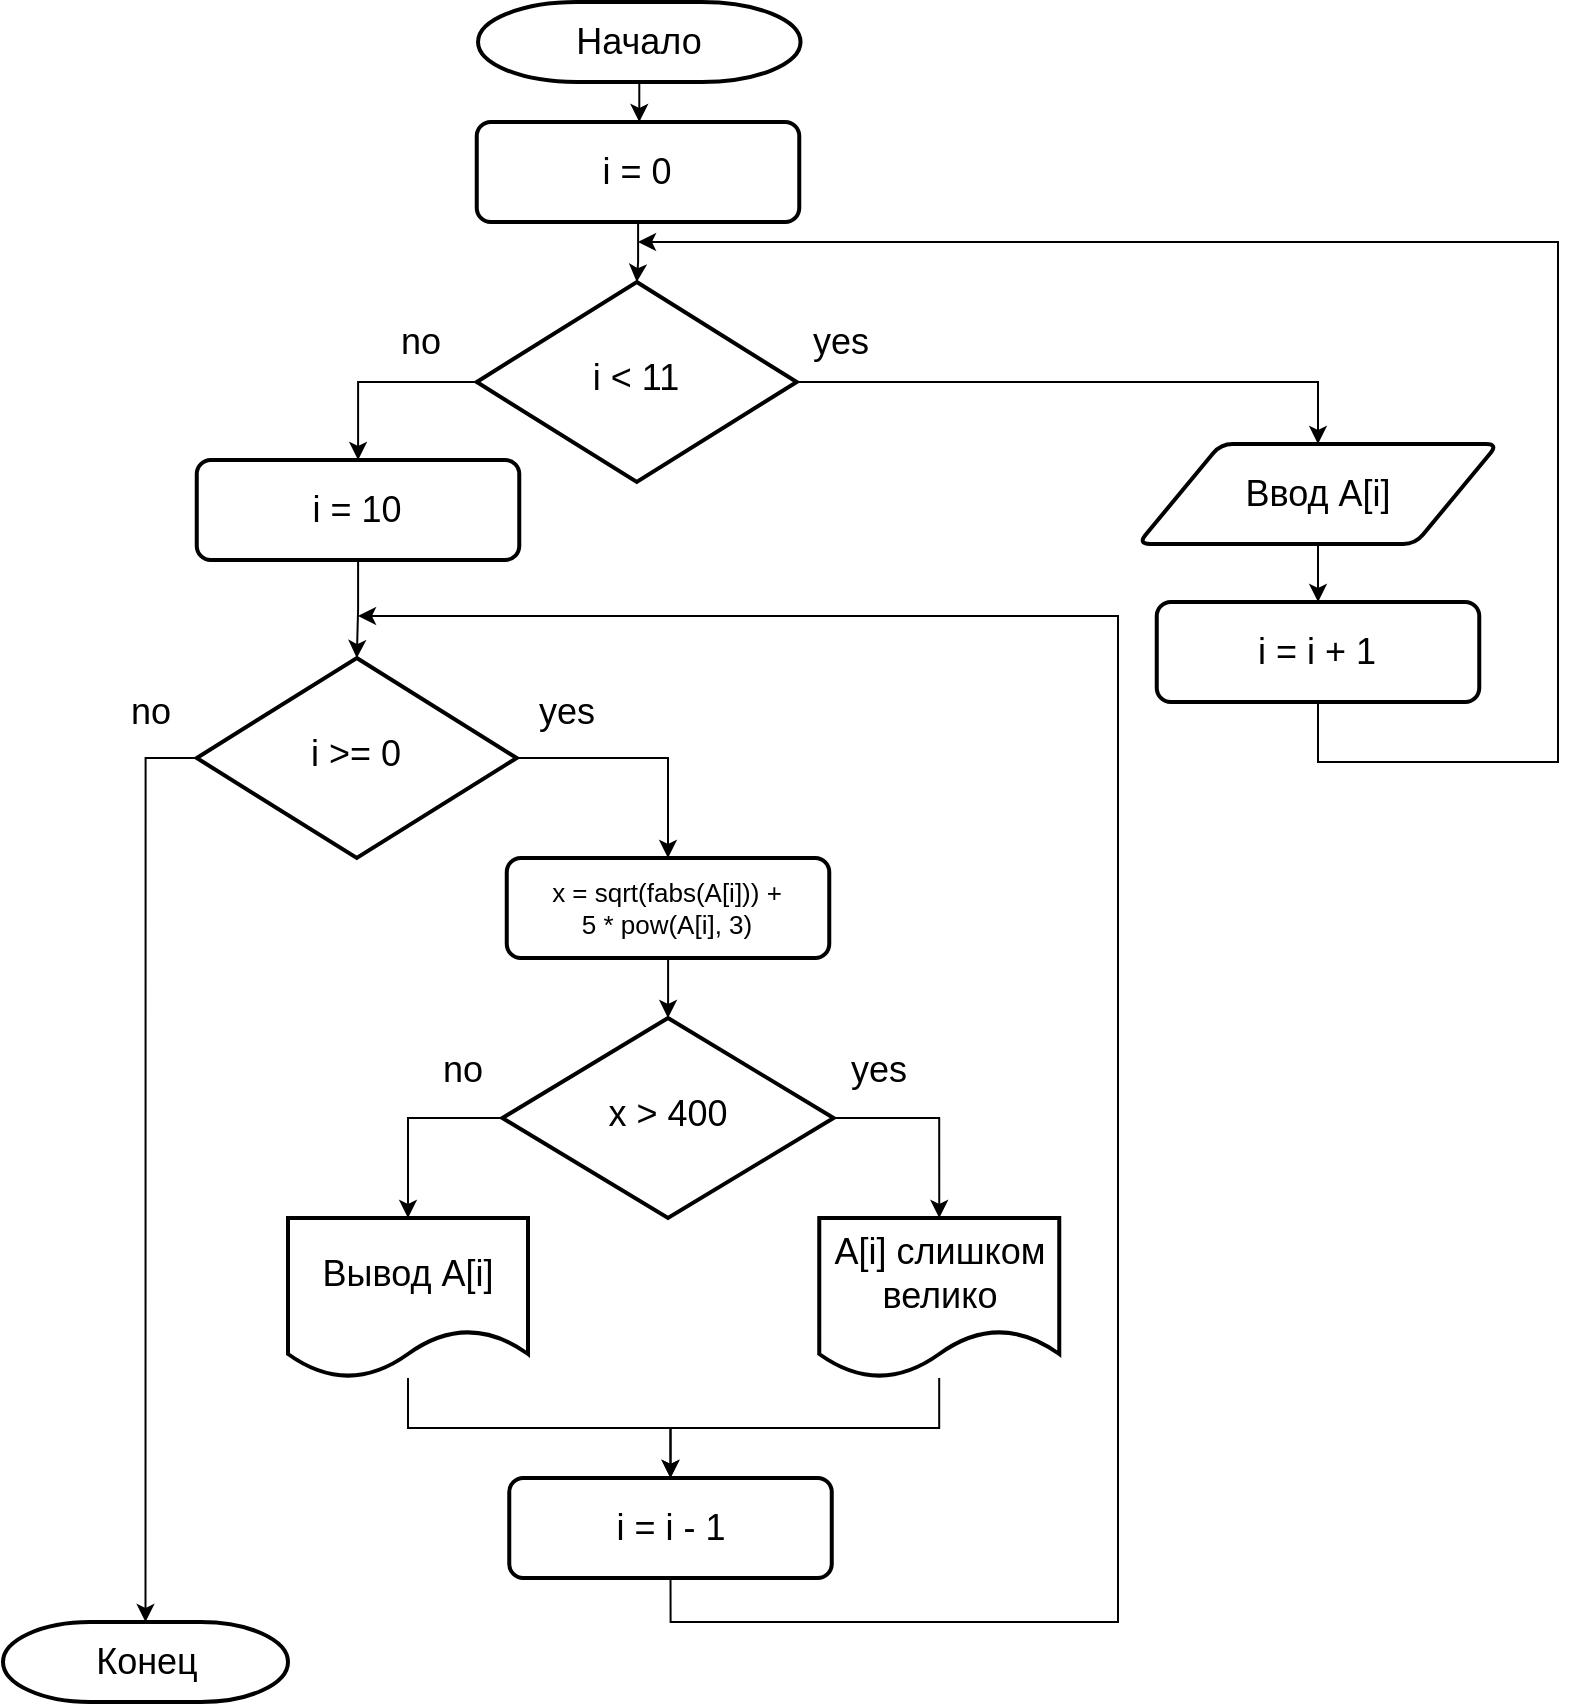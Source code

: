 <mxfile version="14.9.3" type="github">
  <diagram id="C5RBs43oDa-KdzZeNtuy" name="Page-1">
    <mxGraphModel dx="1447" dy="1986" grid="1" gridSize="10" guides="1" tooltips="1" connect="1" arrows="1" fold="1" page="1" pageScale="1" pageWidth="827" pageHeight="1169" math="0" shadow="0">
      <root>
        <mxCell id="WIyWlLk6GJQsqaUBKTNV-0" />
        <mxCell id="WIyWlLk6GJQsqaUBKTNV-1" parent="WIyWlLk6GJQsqaUBKTNV-0" />
        <mxCell id="NyzT-G3SCLzqPRV547Ko-28" value="" style="edgeStyle=orthogonalEdgeStyle;rounded=0;orthogonalLoop=1;jettySize=auto;html=1;fontSize=18;" edge="1" parent="WIyWlLk6GJQsqaUBKTNV-1" source="NyzT-G3SCLzqPRV547Ko-8" target="NyzT-G3SCLzqPRV547Ko-24">
          <mxGeometry relative="1" as="geometry" />
        </mxCell>
        <mxCell id="NyzT-G3SCLzqPRV547Ko-8" value="Начало" style="strokeWidth=2;html=1;shape=mxgraph.flowchart.terminator;whiteSpace=wrap;fontSize=18;" vertex="1" parent="WIyWlLk6GJQsqaUBKTNV-1">
          <mxGeometry x="340.01" y="-830" width="161.25" height="40" as="geometry" />
        </mxCell>
        <mxCell id="NyzT-G3SCLzqPRV547Ko-29" value="" style="edgeStyle=orthogonalEdgeStyle;rounded=0;orthogonalLoop=1;jettySize=auto;html=1;fontSize=18;" edge="1" parent="WIyWlLk6GJQsqaUBKTNV-1" source="NyzT-G3SCLzqPRV547Ko-24" target="NyzT-G3SCLzqPRV547Ko-25">
          <mxGeometry relative="1" as="geometry" />
        </mxCell>
        <mxCell id="NyzT-G3SCLzqPRV547Ko-24" value="i = 0" style="rounded=1;whiteSpace=wrap;html=1;absoluteArcSize=1;arcSize=14;strokeWidth=2;fontSize=18;" vertex="1" parent="WIyWlLk6GJQsqaUBKTNV-1">
          <mxGeometry x="339.38" y="-770" width="161.25" height="50" as="geometry" />
        </mxCell>
        <mxCell id="NyzT-G3SCLzqPRV547Ko-27" style="edgeStyle=orthogonalEdgeStyle;rounded=0;orthogonalLoop=1;jettySize=auto;html=1;exitX=1;exitY=0.5;exitDx=0;exitDy=0;entryX=0.5;entryY=0;entryDx=0;entryDy=0;fontSize=18;" edge="1" parent="WIyWlLk6GJQsqaUBKTNV-1" source="NyzT-G3SCLzqPRV547Ko-25" target="NyzT-G3SCLzqPRV547Ko-26">
          <mxGeometry relative="1" as="geometry" />
        </mxCell>
        <mxCell id="NyzT-G3SCLzqPRV547Ko-33" style="edgeStyle=orthogonalEdgeStyle;rounded=0;orthogonalLoop=1;jettySize=auto;html=1;exitX=0;exitY=0.5;exitDx=0;exitDy=0;fontSize=18;" edge="1" parent="WIyWlLk6GJQsqaUBKTNV-1" source="NyzT-G3SCLzqPRV547Ko-25" target="NyzT-G3SCLzqPRV547Ko-32">
          <mxGeometry relative="1" as="geometry" />
        </mxCell>
        <mxCell id="NyzT-G3SCLzqPRV547Ko-25" value="i &amp;lt; 11" style="rhombus;whiteSpace=wrap;html=1;shadow=0;fontFamily=Helvetica;fontSize=18;align=center;strokeWidth=2;spacing=6;spacingTop=-4;" vertex="1" parent="WIyWlLk6GJQsqaUBKTNV-1">
          <mxGeometry x="339.38" y="-690" width="160" height="100" as="geometry" />
        </mxCell>
        <mxCell id="NyzT-G3SCLzqPRV547Ko-53" value="" style="edgeStyle=orthogonalEdgeStyle;rounded=0;orthogonalLoop=1;jettySize=auto;html=1;fontSize=18;" edge="1" parent="WIyWlLk6GJQsqaUBKTNV-1" source="NyzT-G3SCLzqPRV547Ko-26" target="NyzT-G3SCLzqPRV547Ko-52">
          <mxGeometry relative="1" as="geometry" />
        </mxCell>
        <mxCell id="NyzT-G3SCLzqPRV547Ko-26" value="Ввод A[i]" style="shape=parallelogram;html=1;strokeWidth=2;perimeter=parallelogramPerimeter;whiteSpace=wrap;rounded=1;arcSize=12;size=0.23;fontSize=18;" vertex="1" parent="WIyWlLk6GJQsqaUBKTNV-1">
          <mxGeometry x="670" y="-609" width="180" height="50" as="geometry" />
        </mxCell>
        <mxCell id="NyzT-G3SCLzqPRV547Ko-31" value="yes" style="text;html=1;align=center;verticalAlign=middle;resizable=0;points=[];autosize=1;strokeColor=none;fontSize=18;" vertex="1" parent="WIyWlLk6GJQsqaUBKTNV-1">
          <mxGeometry x="500.63" y="-675" width="40" height="30" as="geometry" />
        </mxCell>
        <mxCell id="NyzT-G3SCLzqPRV547Ko-37" value="" style="edgeStyle=orthogonalEdgeStyle;rounded=0;orthogonalLoop=1;jettySize=auto;html=1;fontSize=18;" edge="1" parent="WIyWlLk6GJQsqaUBKTNV-1" source="NyzT-G3SCLzqPRV547Ko-32" target="NyzT-G3SCLzqPRV547Ko-35">
          <mxGeometry relative="1" as="geometry" />
        </mxCell>
        <mxCell id="NyzT-G3SCLzqPRV547Ko-32" value="i = 10" style="rounded=1;whiteSpace=wrap;html=1;absoluteArcSize=1;arcSize=14;strokeWidth=2;fontSize=18;" vertex="1" parent="WIyWlLk6GJQsqaUBKTNV-1">
          <mxGeometry x="199.38" y="-601" width="161.25" height="50" as="geometry" />
        </mxCell>
        <mxCell id="NyzT-G3SCLzqPRV547Ko-34" value="no" style="text;html=1;align=center;verticalAlign=middle;resizable=0;points=[];autosize=1;strokeColor=none;fontSize=18;" vertex="1" parent="WIyWlLk6GJQsqaUBKTNV-1">
          <mxGeometry x="290.63" y="-675" width="40" height="30" as="geometry" />
        </mxCell>
        <mxCell id="NyzT-G3SCLzqPRV547Ko-39" style="edgeStyle=orthogonalEdgeStyle;rounded=0;orthogonalLoop=1;jettySize=auto;html=1;exitX=1;exitY=0.5;exitDx=0;exitDy=0;entryX=0.5;entryY=0;entryDx=0;entryDy=0;fontSize=13;" edge="1" parent="WIyWlLk6GJQsqaUBKTNV-1" source="NyzT-G3SCLzqPRV547Ko-35" target="NyzT-G3SCLzqPRV547Ko-38">
          <mxGeometry relative="1" as="geometry" />
        </mxCell>
        <mxCell id="NyzT-G3SCLzqPRV547Ko-64" style="edgeStyle=orthogonalEdgeStyle;rounded=0;orthogonalLoop=1;jettySize=auto;html=1;exitX=0;exitY=0.5;exitDx=0;exitDy=0;entryX=0.5;entryY=0;entryDx=0;entryDy=0;entryPerimeter=0;fontSize=18;" edge="1" parent="WIyWlLk6GJQsqaUBKTNV-1" source="NyzT-G3SCLzqPRV547Ko-35" target="NyzT-G3SCLzqPRV547Ko-48">
          <mxGeometry relative="1" as="geometry" />
        </mxCell>
        <mxCell id="NyzT-G3SCLzqPRV547Ko-35" value="i &amp;gt;= 0" style="rhombus;whiteSpace=wrap;html=1;shadow=0;fontFamily=Helvetica;fontSize=18;align=center;strokeWidth=2;spacing=6;spacingTop=-4;" vertex="1" parent="WIyWlLk6GJQsqaUBKTNV-1">
          <mxGeometry x="199.38" y="-502" width="160" height="100" as="geometry" />
        </mxCell>
        <mxCell id="NyzT-G3SCLzqPRV547Ko-42" value="" style="edgeStyle=orthogonalEdgeStyle;rounded=0;orthogonalLoop=1;jettySize=auto;html=1;fontSize=13;" edge="1" parent="WIyWlLk6GJQsqaUBKTNV-1" source="NyzT-G3SCLzqPRV547Ko-38" target="NyzT-G3SCLzqPRV547Ko-40">
          <mxGeometry relative="1" as="geometry" />
        </mxCell>
        <mxCell id="NyzT-G3SCLzqPRV547Ko-38" value="x = sqrt(fabs(A[i])) + &lt;br&gt;5 * pow(A[i], 3)" style="rounded=1;whiteSpace=wrap;html=1;absoluteArcSize=1;arcSize=14;strokeWidth=2;fontSize=13;" vertex="1" parent="WIyWlLk6GJQsqaUBKTNV-1">
          <mxGeometry x="354.38" y="-402" width="161.25" height="50" as="geometry" />
        </mxCell>
        <mxCell id="NyzT-G3SCLzqPRV547Ko-43" style="edgeStyle=orthogonalEdgeStyle;rounded=0;orthogonalLoop=1;jettySize=auto;html=1;exitX=1;exitY=0.5;exitDx=0;exitDy=0;entryX=0.5;entryY=0;entryDx=0;entryDy=0;fontSize=13;" edge="1" parent="WIyWlLk6GJQsqaUBKTNV-1" source="NyzT-G3SCLzqPRV547Ko-40" target="NyzT-G3SCLzqPRV547Ko-41">
          <mxGeometry relative="1" as="geometry" />
        </mxCell>
        <mxCell id="NyzT-G3SCLzqPRV547Ko-46" style="edgeStyle=orthogonalEdgeStyle;rounded=0;orthogonalLoop=1;jettySize=auto;html=1;exitX=0;exitY=0.5;exitDx=0;exitDy=0;entryX=0.5;entryY=0;entryDx=0;entryDy=0;fontSize=18;" edge="1" parent="WIyWlLk6GJQsqaUBKTNV-1" source="NyzT-G3SCLzqPRV547Ko-40" target="NyzT-G3SCLzqPRV547Ko-45">
          <mxGeometry relative="1" as="geometry" />
        </mxCell>
        <mxCell id="NyzT-G3SCLzqPRV547Ko-40" value="x &amp;gt; 400" style="rhombus;whiteSpace=wrap;html=1;shadow=0;fontFamily=Helvetica;fontSize=18;align=center;strokeWidth=2;spacing=6;spacingTop=-4;" vertex="1" parent="WIyWlLk6GJQsqaUBKTNV-1">
          <mxGeometry x="352.19" y="-322" width="165.62" height="100" as="geometry" />
        </mxCell>
        <mxCell id="NyzT-G3SCLzqPRV547Ko-56" value="" style="edgeStyle=orthogonalEdgeStyle;rounded=0;orthogonalLoop=1;jettySize=auto;html=1;fontSize=18;" edge="1" parent="WIyWlLk6GJQsqaUBKTNV-1" source="NyzT-G3SCLzqPRV547Ko-41" target="NyzT-G3SCLzqPRV547Ko-54">
          <mxGeometry relative="1" as="geometry" />
        </mxCell>
        <mxCell id="NyzT-G3SCLzqPRV547Ko-41" value="A[i] слишком велико" style="shape=document;whiteSpace=wrap;html=1;boundedLbl=1;fontSize=18;strokeWidth=2;" vertex="1" parent="WIyWlLk6GJQsqaUBKTNV-1">
          <mxGeometry x="510.63" y="-222" width="120" height="80" as="geometry" />
        </mxCell>
        <mxCell id="NyzT-G3SCLzqPRV547Ko-44" value="yes" style="text;html=1;align=center;verticalAlign=middle;resizable=0;points=[];autosize=1;strokeColor=none;fontSize=18;" vertex="1" parent="WIyWlLk6GJQsqaUBKTNV-1">
          <mxGeometry x="520" y="-311" width="40" height="30" as="geometry" />
        </mxCell>
        <mxCell id="NyzT-G3SCLzqPRV547Ko-55" value="" style="edgeStyle=orthogonalEdgeStyle;rounded=0;orthogonalLoop=1;jettySize=auto;html=1;fontSize=18;" edge="1" parent="WIyWlLk6GJQsqaUBKTNV-1" source="NyzT-G3SCLzqPRV547Ko-45" target="NyzT-G3SCLzqPRV547Ko-54">
          <mxGeometry relative="1" as="geometry" />
        </mxCell>
        <mxCell id="NyzT-G3SCLzqPRV547Ko-45" value="Вывод A[i]" style="shape=document;whiteSpace=wrap;html=1;boundedLbl=1;fontSize=18;strokeWidth=2;" vertex="1" parent="WIyWlLk6GJQsqaUBKTNV-1">
          <mxGeometry x="245" y="-222" width="120" height="80" as="geometry" />
        </mxCell>
        <mxCell id="NyzT-G3SCLzqPRV547Ko-47" value="no" style="text;html=1;align=center;verticalAlign=middle;resizable=0;points=[];autosize=1;strokeColor=none;fontSize=18;" vertex="1" parent="WIyWlLk6GJQsqaUBKTNV-1">
          <mxGeometry x="312.19" y="-311" width="40" height="30" as="geometry" />
        </mxCell>
        <mxCell id="NyzT-G3SCLzqPRV547Ko-48" value="Конец" style="strokeWidth=2;html=1;shape=mxgraph.flowchart.terminator;whiteSpace=wrap;fontSize=18;" vertex="1" parent="WIyWlLk6GJQsqaUBKTNV-1">
          <mxGeometry x="102.5" y="-20" width="142.5" height="40" as="geometry" />
        </mxCell>
        <mxCell id="NyzT-G3SCLzqPRV547Ko-63" style="edgeStyle=orthogonalEdgeStyle;rounded=0;orthogonalLoop=1;jettySize=auto;html=1;exitX=0.5;exitY=1;exitDx=0;exitDy=0;fontSize=18;" edge="1" parent="WIyWlLk6GJQsqaUBKTNV-1" source="NyzT-G3SCLzqPRV547Ko-52">
          <mxGeometry relative="1" as="geometry">
            <mxPoint x="420.0" y="-710" as="targetPoint" />
            <Array as="points">
              <mxPoint x="760" y="-450" />
              <mxPoint x="880" y="-450" />
              <mxPoint x="880" y="-710" />
            </Array>
          </mxGeometry>
        </mxCell>
        <mxCell id="NyzT-G3SCLzqPRV547Ko-52" value="i = i + 1" style="rounded=1;whiteSpace=wrap;html=1;absoluteArcSize=1;arcSize=14;strokeWidth=2;fontSize=18;" vertex="1" parent="WIyWlLk6GJQsqaUBKTNV-1">
          <mxGeometry x="679.38" y="-530" width="161.25" height="50" as="geometry" />
        </mxCell>
        <mxCell id="NyzT-G3SCLzqPRV547Ko-59" style="edgeStyle=orthogonalEdgeStyle;rounded=0;orthogonalLoop=1;jettySize=auto;html=1;exitX=0.5;exitY=1;exitDx=0;exitDy=0;fontSize=18;" edge="1" parent="WIyWlLk6GJQsqaUBKTNV-1" source="NyzT-G3SCLzqPRV547Ko-54">
          <mxGeometry relative="1" as="geometry">
            <mxPoint x="280" y="-523" as="targetPoint" />
            <mxPoint x="436.255" y="-28" as="sourcePoint" />
            <Array as="points">
              <mxPoint x="436" y="-20" />
              <mxPoint x="660" y="-20" />
              <mxPoint x="660" y="-523" />
            </Array>
          </mxGeometry>
        </mxCell>
        <mxCell id="NyzT-G3SCLzqPRV547Ko-54" value="i = i - 1" style="rounded=1;whiteSpace=wrap;html=1;absoluteArcSize=1;arcSize=14;strokeWidth=2;fontSize=18;" vertex="1" parent="WIyWlLk6GJQsqaUBKTNV-1">
          <mxGeometry x="355.63" y="-92" width="161.25" height="50" as="geometry" />
        </mxCell>
        <mxCell id="NyzT-G3SCLzqPRV547Ko-60" value="yes" style="text;html=1;align=center;verticalAlign=middle;resizable=0;points=[];autosize=1;strokeColor=none;fontSize=18;" vertex="1" parent="WIyWlLk6GJQsqaUBKTNV-1">
          <mxGeometry x="363.91" y="-490" width="40" height="30" as="geometry" />
        </mxCell>
        <mxCell id="NyzT-G3SCLzqPRV547Ko-61" value="no" style="text;html=1;align=center;verticalAlign=middle;resizable=0;points=[];autosize=1;strokeColor=none;fontSize=18;" vertex="1" parent="WIyWlLk6GJQsqaUBKTNV-1">
          <mxGeometry x="156.1" y="-490" width="40" height="30" as="geometry" />
        </mxCell>
      </root>
    </mxGraphModel>
  </diagram>
</mxfile>
